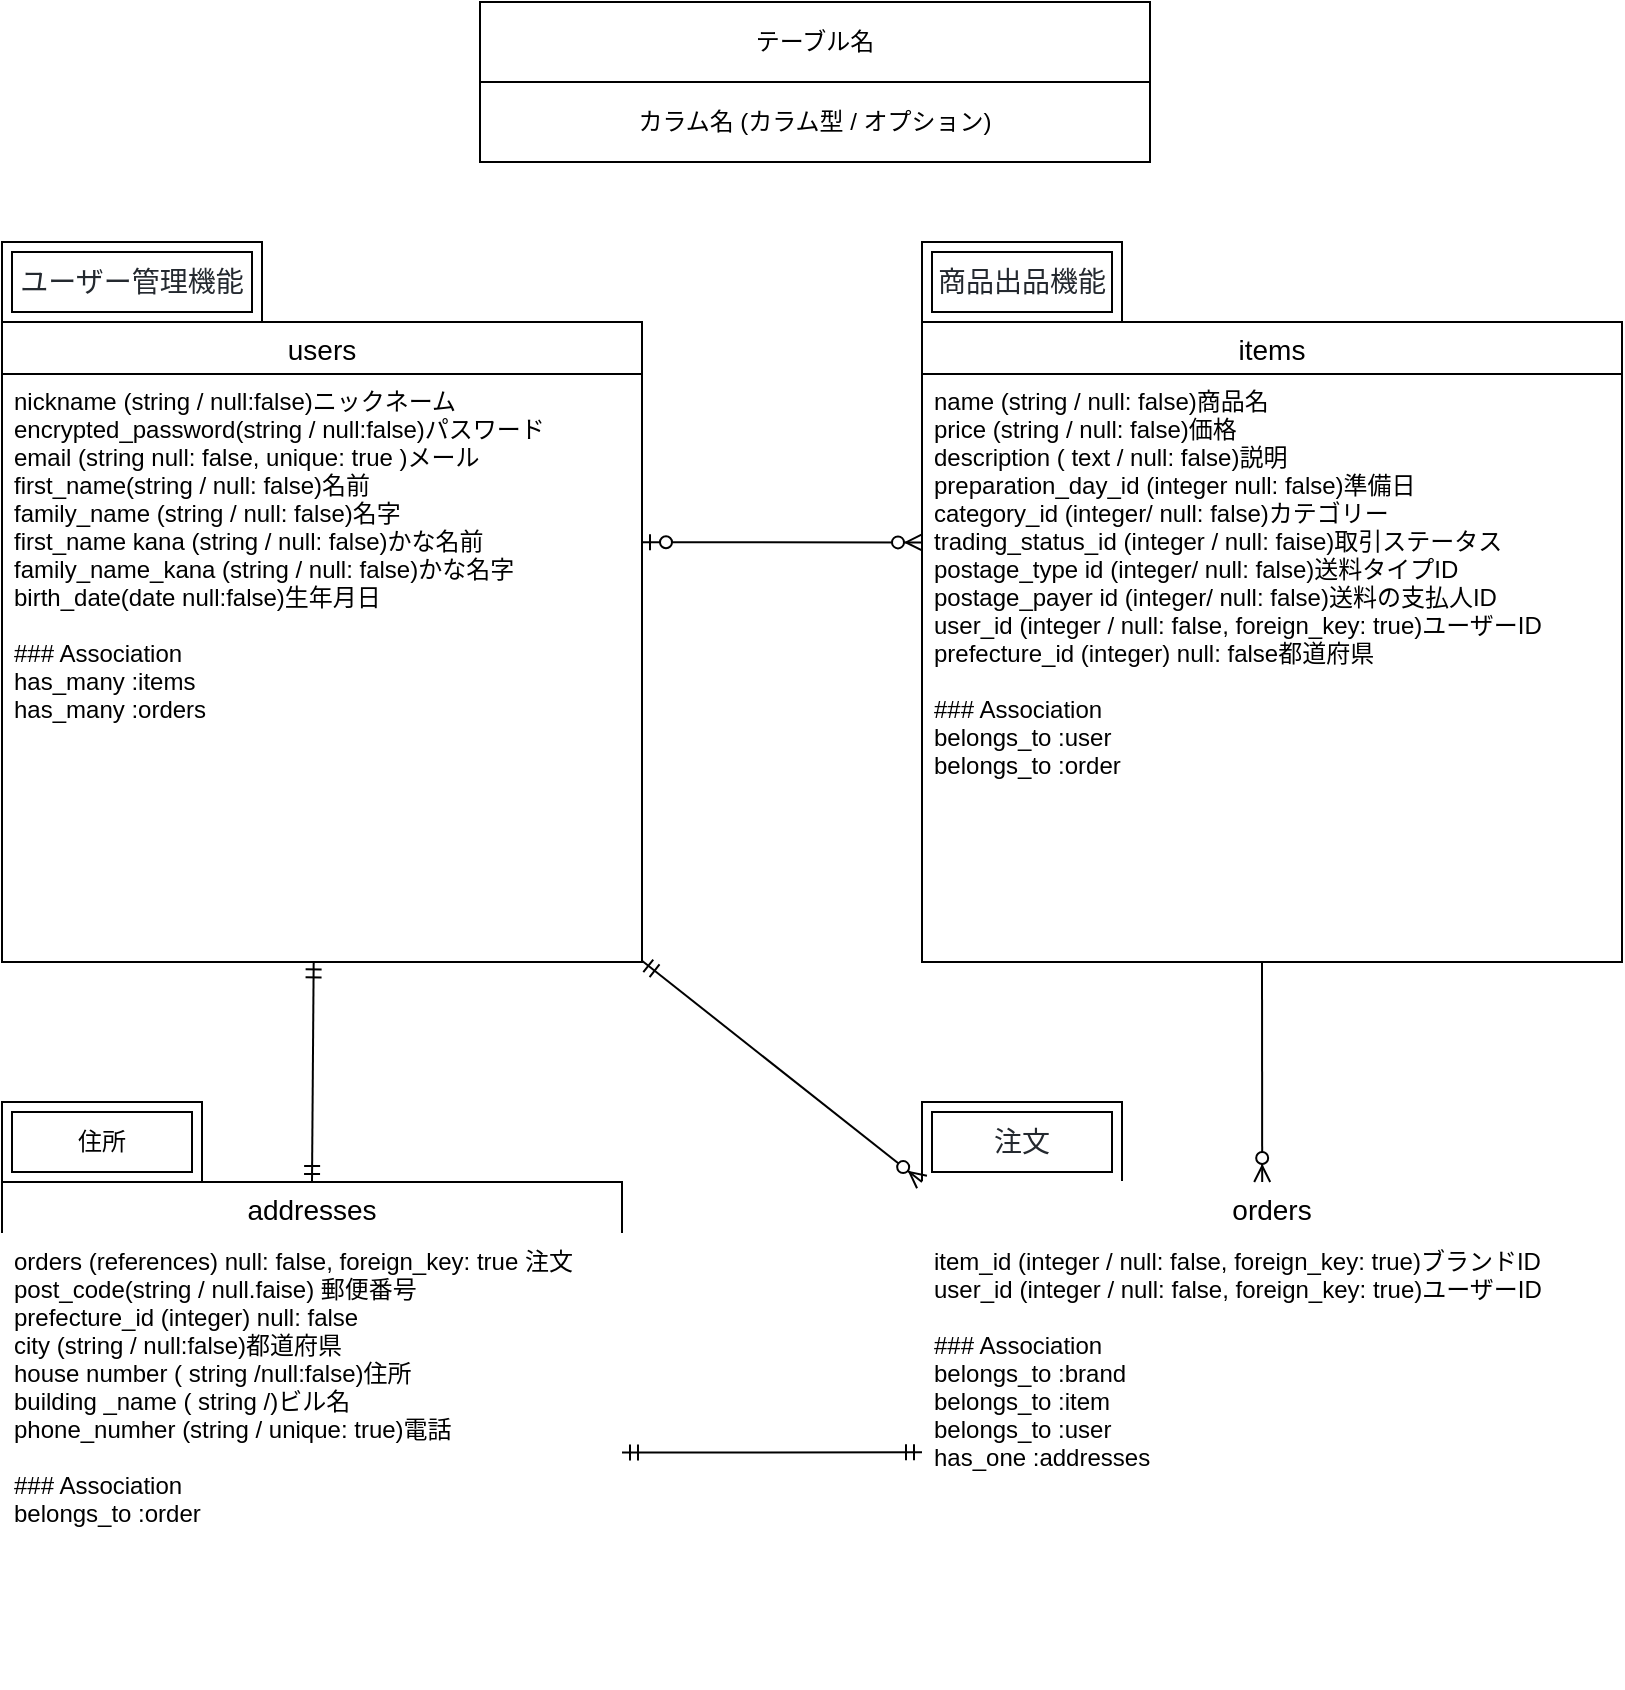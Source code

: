 <mxfile>
    <diagram id="it9y30fzY-0y0SebkajC" name="ページ1">
        <mxGraphModel dx="1494" dy="852" grid="1" gridSize="10" guides="1" tooltips="1" connect="1" arrows="1" fold="1" page="1" pageScale="1" pageWidth="827" pageHeight="1169" background="none" math="0" shadow="0">
            <root>
                <mxCell id="0"/>
                <mxCell id="1" parent="0"/>
                <mxCell id="2" value="users" style="swimlane;fontStyle=0;childLayout=stackLayout;horizontal=1;startSize=26;horizontalStack=0;resizeParent=1;resizeParentMax=0;resizeLast=0;collapsible=1;marginBottom=0;align=center;fontSize=14;" parent="1" vertex="1">
                    <mxGeometry x="-820" y="160" width="320" height="320" as="geometry"/>
                </mxCell>
                <mxCell id="3" value="nickname (string / null:false)ニックネーム&#10;encrypted_pa​​ssword(string / null:false)パスワード&#10;email (string null: false, unique: true )メール&#10;first_name(string / null: false)名前&#10;family_name (string / null: false)名字&#10;first_name kana (string / null: false)かな名前&#10;family_name_kana (string / null: false)かな名字&#10;birth_date(date null:false)生年月日&#10;&#10;### Association &#10;has_many :items&#10;has_many :orders&#10;" style="text;strokeColor=none;fillColor=none;spacingLeft=4;spacingRight=4;overflow=hidden;rotatable=0;points=[[0,0.5],[1,0.5]];portConstraint=eastwest;fontSize=12;labelBackgroundColor=none;fontColor=default;" parent="2" vertex="1">
                    <mxGeometry y="26" width="320" height="294" as="geometry"/>
                </mxCell>
                <mxCell id="11" value="items" style="swimlane;fontStyle=0;childLayout=stackLayout;horizontal=1;startSize=26;horizontalStack=0;resizeParent=1;resizeParentMax=0;resizeLast=0;collapsible=1;marginBottom=0;align=center;fontSize=14;" parent="1" vertex="1">
                    <mxGeometry x="-360" y="160" width="350" height="320" as="geometry"/>
                </mxCell>
                <mxCell id="12" value="name (string / null: false)商品名&#10;price (string / null: false)価格&#10;description ( text / null: false)説明&#10;preparation_day_id (integer null: false)準備日&#10;category_id (integer/ null: false)カテゴリー&#10;trading_status_id (integer / null: faise)取引ステータス&#10;postage_type id (integer/ null: false)送料タイプID&#10;postage_payer id (integer/ null: false)送料の支払人ID&#10;user_id (integer / null: false, foreign_key: true)ユーザーID&#10;prefecture_id (integer) null: false都道府県&#10;&#10;### Association&#10;belongs_to :user &#10;belongs_to :order　" style="text;strokeColor=none;fillColor=none;spacingLeft=4;spacingRight=4;overflow=hidden;rotatable=0;points=[[0,0.5],[1,0.5]];portConstraint=eastwest;fontSize=12;" parent="11" vertex="1">
                    <mxGeometry y="26" width="350" height="294" as="geometry"/>
                </mxCell>
                <mxCell id="42" value="" style="fontSize=12;html=1;endArrow=ERzeroToMany;startArrow=ERzeroToOne;exitX=1;exitY=0.286;exitDx=0;exitDy=0;exitPerimeter=0;" edge="1" parent="1" source="3">
                    <mxGeometry width="100" height="100" relative="1" as="geometry">
                        <mxPoint x="-470" y="270" as="sourcePoint"/>
                        <mxPoint x="-360" y="270.21" as="targetPoint"/>
                        <Array as="points">
                            <mxPoint x="-360" y="270.21"/>
                        </Array>
                    </mxGeometry>
                </mxCell>
                <mxCell id="93" value="&lt;span style=&quot;color: rgb(36, 41, 47); font-family: -apple-system, &amp;quot;system-ui&amp;quot;, &amp;quot;Segoe UI&amp;quot;, &amp;quot;Noto Sans&amp;quot;, Helvetica, Arial, sans-serif, &amp;quot;Apple Color Emoji&amp;quot;, &amp;quot;Segoe UI Emoji&amp;quot;; font-size: 14px; text-align: left; background-color: rgb(255, 255, 255);&quot;&gt;ユーザー管理機能&lt;/span&gt;" style="shape=ext;margin=3;double=1;whiteSpace=wrap;html=1;align=center;labelBackgroundColor=none;fontColor=default;" vertex="1" parent="1">
                    <mxGeometry x="-820" y="120" width="130" height="40" as="geometry"/>
                </mxCell>
                <mxCell id="95" value="&lt;span style=&quot;color: rgb(36, 41, 47); font-family: -apple-system, &amp;quot;system-ui&amp;quot;, &amp;quot;Segoe UI&amp;quot;, &amp;quot;Noto Sans&amp;quot;, Helvetica, Arial, sans-serif, &amp;quot;Apple Color Emoji&amp;quot;, &amp;quot;Segoe UI Emoji&amp;quot;; font-size: 14px; text-align: left; background-color: rgb(255, 255, 255);&quot;&gt;商品出品機能&lt;br&gt;&lt;/span&gt;" style="shape=ext;margin=3;double=1;whiteSpace=wrap;html=1;align=center;labelBackgroundColor=none;fontColor=default;" vertex="1" parent="1">
                    <mxGeometry x="-360" y="120" width="100" height="40" as="geometry"/>
                </mxCell>
                <mxCell id="104" value="カラム名 (カラム型 / オプション)" style="whiteSpace=wrap;html=1;align=center;labelBackgroundColor=none;fontColor=default;" vertex="1" parent="1">
                    <mxGeometry x="-581" y="40" width="335" height="40" as="geometry"/>
                </mxCell>
                <mxCell id="105" value="テーブル名" style="whiteSpace=wrap;html=1;align=center;labelBackgroundColor=none;fontColor=default;" vertex="1" parent="1">
                    <mxGeometry x="-581" width="335" height="40" as="geometry"/>
                </mxCell>
                <mxCell id="115" value="&lt;div style=&quot;text-align: left;&quot;&gt;&lt;font face=&quot;-apple-system, system-ui, Segoe UI, Noto Sans, Helvetica, Arial, sans-serif, Apple Color Emoji, Segoe UI Emoji&quot; color=&quot;#24292f&quot;&gt;&lt;span style=&quot;font-size: 14px; background-color: rgb(255, 255, 255);&quot;&gt;注文&lt;/span&gt;&lt;/font&gt;&lt;/div&gt;" style="shape=ext;margin=3;double=1;whiteSpace=wrap;html=1;align=center;labelBackgroundColor=none;fontColor=default;" vertex="1" parent="1">
                    <mxGeometry x="-360" y="550" width="100" height="40" as="geometry"/>
                </mxCell>
                <mxCell id="125" value="addresses" style="swimlane;fontStyle=0;childLayout=stackLayout;horizontal=1;startSize=26;horizontalStack=0;resizeParent=1;resizeParentMax=0;resizeLast=0;collapsible=1;marginBottom=0;align=center;fontSize=14;labelBackgroundColor=none;fontColor=default;" vertex="1" parent="1">
                    <mxGeometry x="-820" y="590" width="310" height="250" as="geometry"/>
                </mxCell>
                <mxCell id="126" value="orders (references) null: false, foreign_key: true 注文&#10;post_code(string / null.faise) 郵便番号&#10;prefecture_id (integer) null: false&#10;city (string / null:false)都道府県&#10;house number ( string /null:false)住所&#10;building _name ( string /)ビル名&#10;phone_numher (string / unique: true)電話&#10;&#10;### Association&#10;belongs_to :order" style="text;strokeColor=#FFFFFF;fillColor=none;spacingLeft=4;spacingRight=4;overflow=hidden;rotatable=0;points=[[0,0.5],[1,0.5]];portConstraint=eastwest;fontSize=12;labelBackgroundColor=none;fontColor=default;" vertex="1" parent="125">
                    <mxGeometry y="26" width="310" height="224" as="geometry"/>
                </mxCell>
                <mxCell id="129" value="住所" style="shape=ext;margin=3;double=1;whiteSpace=wrap;html=1;align=center;labelBackgroundColor=none;fontColor=default;" vertex="1" parent="1">
                    <mxGeometry x="-820" y="550" width="100" height="40" as="geometry"/>
                </mxCell>
                <mxCell id="131" value="" style="fontSize=12;html=1;endArrow=ERmandOne;startArrow=ERmandOne;rounded=1;strokeColor=default;fontColor=default;exitX=0.5;exitY=0;exitDx=0;exitDy=0;entryX=0.487;entryY=0.999;entryDx=0;entryDy=0;entryPerimeter=0;" edge="1" parent="1" source="125" target="3">
                    <mxGeometry width="100" height="100" relative="1" as="geometry">
                        <mxPoint x="-665" y="580" as="sourcePoint"/>
                        <mxPoint x="-665.48" y="479" as="targetPoint"/>
                    </mxGeometry>
                </mxCell>
                <mxCell id="134" value="orders" style="swimlane;fontStyle=0;childLayout=stackLayout;horizontal=1;startSize=26;horizontalStack=0;resizeParent=1;resizeParentMax=0;resizeLast=0;collapsible=1;marginBottom=0;align=center;fontSize=14;labelBackgroundColor=none;strokeColor=#FFFFFF;fontColor=default;" vertex="1" parent="1">
                    <mxGeometry x="-360" y="590" width="350" height="250" as="geometry"/>
                </mxCell>
                <mxCell id="135" value="item_id (integer / null: false, foreign_key: true)ブランドID&#10;user_id (integer / null: false, foreign_key: true)ユーザーID&#10;&#10;### Association&#10;belongs_to :brand&#10;belongs_to :item&#10;belongs_to :user&#10;has_one :addresses&#10;" style="text;strokeColor=none;fillColor=none;spacingLeft=4;spacingRight=4;overflow=hidden;rotatable=0;points=[[0,0.5],[1,0.5]];portConstraint=eastwest;fontSize=12;labelBackgroundColor=none;fontColor=default;" vertex="1" parent="134">
                    <mxGeometry y="26" width="350" height="224" as="geometry"/>
                </mxCell>
                <mxCell id="140" value="" style="fontSize=12;html=1;endArrow=ERzeroToMany;endFill=1;rounded=1;strokeColor=default;fontColor=default;entryX=0.486;entryY=0;entryDx=0;entryDy=0;entryPerimeter=0;" edge="1" parent="1" target="134">
                    <mxGeometry width="100" height="100" relative="1" as="geometry">
                        <mxPoint x="-190" y="480" as="sourcePoint"/>
                        <mxPoint x="-190" y="530" as="targetPoint"/>
                    </mxGeometry>
                </mxCell>
                <mxCell id="141" value="" style="fontSize=12;html=1;endArrow=ERmandOne;startArrow=ERmandOne;rounded=1;strokeColor=default;fontColor=default;exitX=1;exitY=0.488;exitDx=0;exitDy=0;entryX=0;entryY=0.487;entryDx=0;entryDy=0;entryPerimeter=0;exitPerimeter=0;" edge="1" parent="1" source="126" target="135">
                    <mxGeometry width="100" height="100" relative="1" as="geometry">
                        <mxPoint x="-500" y="730" as="sourcePoint"/>
                        <mxPoint x="-380" y="730" as="targetPoint"/>
                    </mxGeometry>
                </mxCell>
                <mxCell id="143" value="" style="fontSize=12;html=1;endArrow=ERzeroToMany;startArrow=ERmandOne;rounded=1;strokeColor=default;fontColor=default;entryX=0;entryY=0;entryDx=0;entryDy=0;exitX=1;exitY=0.998;exitDx=0;exitDy=0;exitPerimeter=0;" edge="1" parent="1" source="3" target="134">
                    <mxGeometry width="100" height="100" relative="1" as="geometry">
                        <mxPoint x="-510" y="482" as="sourcePoint"/>
                        <mxPoint x="-390" y="470" as="targetPoint"/>
                        <Array as="points">
                            <mxPoint x="-360" y="590"/>
                        </Array>
                    </mxGeometry>
                </mxCell>
            </root>
        </mxGraphModel>
    </diagram>
</mxfile>